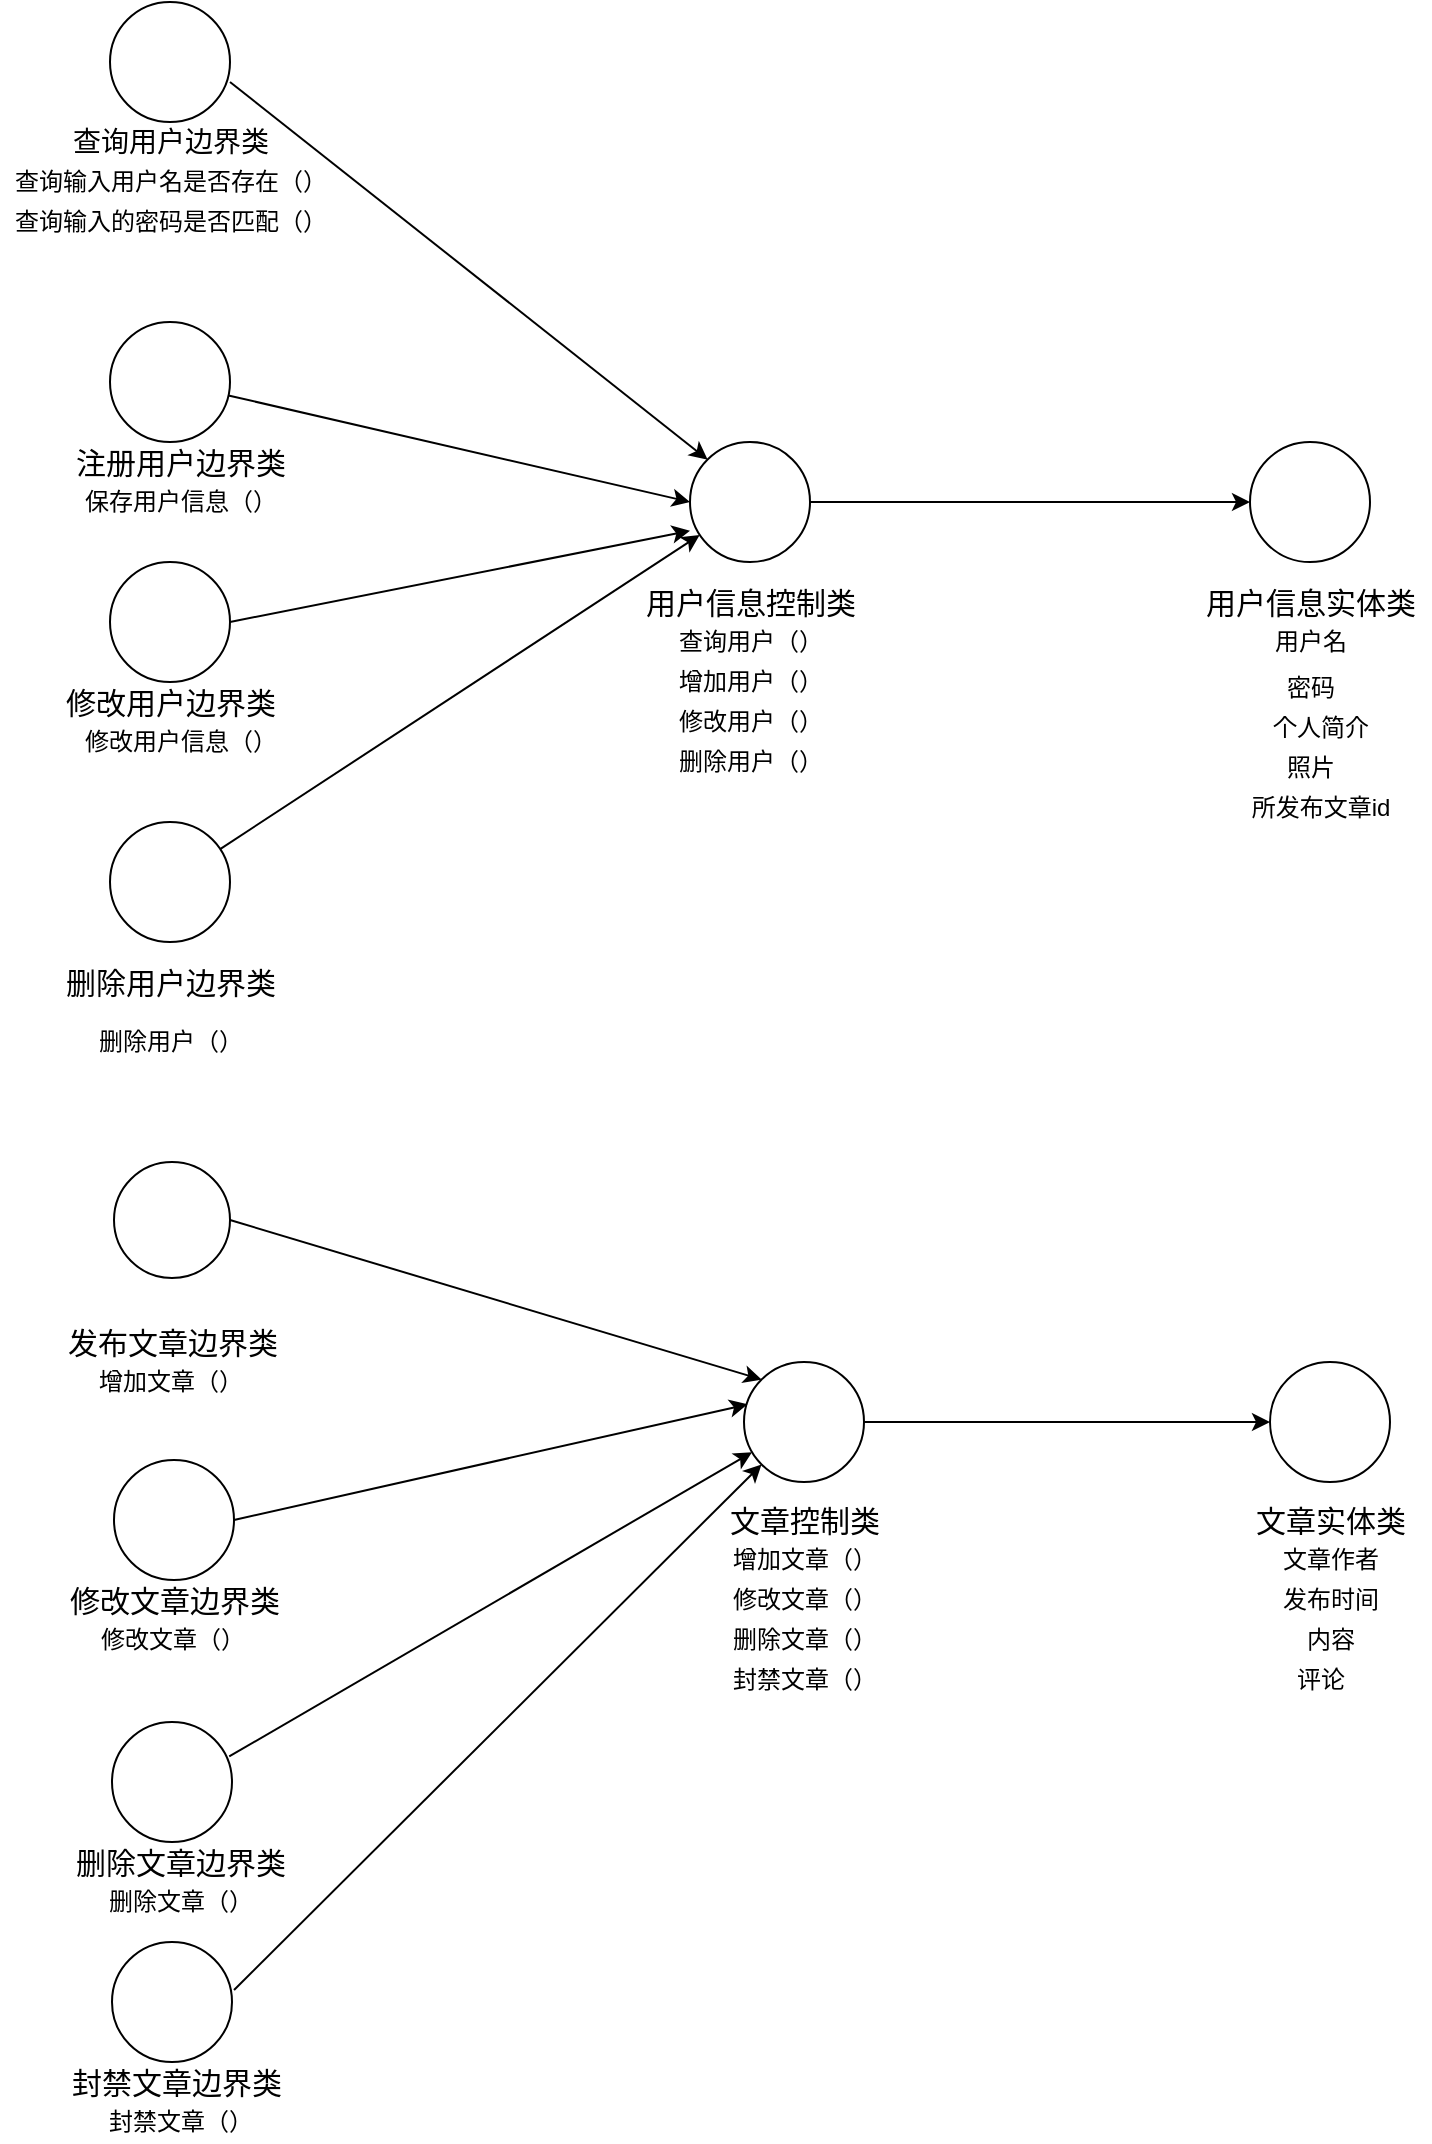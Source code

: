<mxfile version="13.3.0" type="device"><diagram id="OKmNMvJGrBS_9cJN8Mjy" name="第 1 页"><mxGraphModel dx="2692" dy="531" grid="1" gridSize="10" guides="1" tooltips="1" connect="1" arrows="1" fold="1" page="1" pageScale="1" pageWidth="827" pageHeight="1169" math="0" shadow="0"><root><mxCell id="0"/><mxCell id="1" parent="0"/><mxCell id="CRitv3yu_33axC8i9MLr-1" value="" style="ellipse;whiteSpace=wrap;html=1;aspect=fixed;" vertex="1" parent="1"><mxGeometry x="-810" y="50" width="60" height="60" as="geometry"/></mxCell><mxCell id="CRitv3yu_33axC8i9MLr-2" value="&lt;font style=&quot;font-size: 14px&quot;&gt;查询用户边界类&lt;/font&gt;" style="text;html=1;align=center;verticalAlign=middle;resizable=0;points=[];autosize=1;" vertex="1" parent="1"><mxGeometry x="-835" y="110" width="110" height="20" as="geometry"/></mxCell><mxCell id="CRitv3yu_33axC8i9MLr-4" value="查询输入用户名是否存在（）" style="text;html=1;align=center;verticalAlign=middle;resizable=0;points=[];autosize=1;" vertex="1" parent="1"><mxGeometry x="-865" y="130" width="170" height="20" as="geometry"/></mxCell><mxCell id="CRitv3yu_33axC8i9MLr-6" value="查询输入的密码是否匹配（）" style="text;html=1;align=center;verticalAlign=middle;resizable=0;points=[];autosize=1;" vertex="1" parent="1"><mxGeometry x="-865" y="150" width="170" height="20" as="geometry"/></mxCell><mxCell id="CRitv3yu_33axC8i9MLr-8" value="" style="ellipse;whiteSpace=wrap;html=1;aspect=fixed;" vertex="1" parent="1"><mxGeometry x="-810" y="210" width="60" height="60" as="geometry"/></mxCell><mxCell id="CRitv3yu_33axC8i9MLr-11" value="&lt;font style=&quot;font-size: 15px&quot;&gt;注册用户边界类&lt;/font&gt;" style="text;html=1;align=center;verticalAlign=middle;resizable=0;points=[];autosize=1;" vertex="1" parent="1"><mxGeometry x="-835" y="270" width="120" height="20" as="geometry"/></mxCell><mxCell id="CRitv3yu_33axC8i9MLr-12" value="保存用户信息（）" style="text;html=1;align=center;verticalAlign=middle;resizable=0;points=[];autosize=1;" vertex="1" parent="1"><mxGeometry x="-830" y="290" width="110" height="20" as="geometry"/></mxCell><mxCell id="CRitv3yu_33axC8i9MLr-13" value="" style="ellipse;whiteSpace=wrap;html=1;aspect=fixed;" vertex="1" parent="1"><mxGeometry x="-810" y="330" width="60" height="60" as="geometry"/></mxCell><mxCell id="CRitv3yu_33axC8i9MLr-14" value="&lt;font style=&quot;font-size: 15px&quot;&gt;修改用户边界类&lt;/font&gt;" style="text;html=1;align=center;verticalAlign=middle;resizable=0;points=[];autosize=1;" vertex="1" parent="1"><mxGeometry x="-840" y="390" width="120" height="20" as="geometry"/></mxCell><mxCell id="CRitv3yu_33axC8i9MLr-15" value="修改用户信息（）" style="text;html=1;align=center;verticalAlign=middle;resizable=0;points=[];autosize=1;" vertex="1" parent="1"><mxGeometry x="-830" y="410" width="110" height="20" as="geometry"/></mxCell><mxCell id="CRitv3yu_33axC8i9MLr-16" value="" style="ellipse;whiteSpace=wrap;html=1;aspect=fixed;" vertex="1" parent="1"><mxGeometry x="-810" y="460" width="60" height="60" as="geometry"/></mxCell><mxCell id="CRitv3yu_33axC8i9MLr-17" value="&lt;font style=&quot;font-size: 15px&quot;&gt;删除用户边界类&lt;/font&gt;" style="text;html=1;align=center;verticalAlign=middle;resizable=0;points=[];autosize=1;" vertex="1" parent="1"><mxGeometry x="-840" y="530" width="120" height="20" as="geometry"/></mxCell><mxCell id="CRitv3yu_33axC8i9MLr-18" value="删除用户（）" style="text;html=1;align=center;verticalAlign=middle;resizable=0;points=[];autosize=1;" vertex="1" parent="1"><mxGeometry x="-825" y="560" width="90" height="20" as="geometry"/></mxCell><mxCell id="CRitv3yu_33axC8i9MLr-20" value="" style="ellipse;whiteSpace=wrap;html=1;aspect=fixed;" vertex="1" parent="1"><mxGeometry x="-520" y="270" width="60" height="60" as="geometry"/></mxCell><mxCell id="CRitv3yu_33axC8i9MLr-21" value="" style="ellipse;whiteSpace=wrap;html=1;aspect=fixed;" vertex="1" parent="1"><mxGeometry x="-240" y="270" width="60" height="60" as="geometry"/></mxCell><mxCell id="CRitv3yu_33axC8i9MLr-22" value="&lt;font style=&quot;font-size: 15px&quot;&gt;用户信息控制类&lt;/font&gt;" style="text;html=1;align=center;verticalAlign=middle;resizable=0;points=[];autosize=1;" vertex="1" parent="1"><mxGeometry x="-550" y="340" width="120" height="20" as="geometry"/></mxCell><mxCell id="CRitv3yu_33axC8i9MLr-23" value="&lt;font style=&quot;font-size: 15px&quot;&gt;用户信息实体类&lt;/font&gt;" style="text;html=1;align=center;verticalAlign=middle;resizable=0;points=[];autosize=1;" vertex="1" parent="1"><mxGeometry x="-270" y="340" width="120" height="20" as="geometry"/></mxCell><mxCell id="CRitv3yu_33axC8i9MLr-25" value="查询用户（）" style="text;html=1;align=center;verticalAlign=middle;resizable=0;points=[];autosize=1;" vertex="1" parent="1"><mxGeometry x="-535" y="360" width="90" height="20" as="geometry"/></mxCell><mxCell id="CRitv3yu_33axC8i9MLr-26" value="增加用户（）" style="text;html=1;align=center;verticalAlign=middle;resizable=0;points=[];autosize=1;" vertex="1" parent="1"><mxGeometry x="-535" y="380" width="90" height="20" as="geometry"/></mxCell><mxCell id="CRitv3yu_33axC8i9MLr-27" value="修改用户（）" style="text;html=1;align=center;verticalAlign=middle;resizable=0;points=[];autosize=1;" vertex="1" parent="1"><mxGeometry x="-535" y="400" width="90" height="20" as="geometry"/></mxCell><mxCell id="CRitv3yu_33axC8i9MLr-28" value="删除用户（）" style="text;html=1;align=center;verticalAlign=middle;resizable=0;points=[];autosize=1;" vertex="1" parent="1"><mxGeometry x="-535" y="420" width="90" height="20" as="geometry"/></mxCell><mxCell id="CRitv3yu_33axC8i9MLr-29" value="用户名" style="text;html=1;align=center;verticalAlign=middle;resizable=0;points=[];autosize=1;" vertex="1" parent="1"><mxGeometry x="-235" y="360" width="50" height="20" as="geometry"/></mxCell><mxCell id="CRitv3yu_33axC8i9MLr-30" value="密码" style="text;html=1;align=center;verticalAlign=middle;resizable=0;points=[];autosize=1;" vertex="1" parent="1"><mxGeometry x="-230" y="383" width="40" height="20" as="geometry"/></mxCell><mxCell id="CRitv3yu_33axC8i9MLr-33" value="个人简介" style="text;html=1;align=center;verticalAlign=middle;resizable=0;points=[];autosize=1;" vertex="1" parent="1"><mxGeometry x="-235" y="403" width="60" height="20" as="geometry"/></mxCell><mxCell id="CRitv3yu_33axC8i9MLr-34" value="照片" style="text;html=1;align=center;verticalAlign=middle;resizable=0;points=[];autosize=1;" vertex="1" parent="1"><mxGeometry x="-230" y="423" width="40" height="20" as="geometry"/></mxCell><mxCell id="CRitv3yu_33axC8i9MLr-35" value="所发布文章id" style="text;html=1;align=center;verticalAlign=middle;resizable=0;points=[];autosize=1;" vertex="1" parent="1"><mxGeometry x="-250" y="443" width="90" height="20" as="geometry"/></mxCell><mxCell id="CRitv3yu_33axC8i9MLr-36" value="" style="endArrow=classic;html=1;exitX=1;exitY=0.667;exitDx=0;exitDy=0;exitPerimeter=0;entryX=0;entryY=0;entryDx=0;entryDy=0;" edge="1" parent="1" source="CRitv3yu_33axC8i9MLr-1" target="CRitv3yu_33axC8i9MLr-20"><mxGeometry width="50" height="50" relative="1" as="geometry"><mxPoint x="-470" y="370" as="sourcePoint"/><mxPoint x="-420" y="320" as="targetPoint"/></mxGeometry></mxCell><mxCell id="CRitv3yu_33axC8i9MLr-37" value="" style="endArrow=classic;html=1;entryX=0;entryY=0.5;entryDx=0;entryDy=0;" edge="1" parent="1" source="CRitv3yu_33axC8i9MLr-8" target="CRitv3yu_33axC8i9MLr-20"><mxGeometry width="50" height="50" relative="1" as="geometry"><mxPoint x="-470" y="370" as="sourcePoint"/><mxPoint x="-420" y="320" as="targetPoint"/></mxGeometry></mxCell><mxCell id="CRitv3yu_33axC8i9MLr-39" value="" style="endArrow=classic;html=1;exitX=1;exitY=0.5;exitDx=0;exitDy=0;entryX=0;entryY=0.74;entryDx=0;entryDy=0;entryPerimeter=0;" edge="1" parent="1" source="CRitv3yu_33axC8i9MLr-13" target="CRitv3yu_33axC8i9MLr-20"><mxGeometry width="50" height="50" relative="1" as="geometry"><mxPoint x="-470" y="370" as="sourcePoint"/><mxPoint x="-420" y="320" as="targetPoint"/></mxGeometry></mxCell><mxCell id="CRitv3yu_33axC8i9MLr-40" value="" style="endArrow=classic;html=1;" edge="1" parent="1" source="CRitv3yu_33axC8i9MLr-16" target="CRitv3yu_33axC8i9MLr-20"><mxGeometry width="50" height="50" relative="1" as="geometry"><mxPoint x="-470" y="370" as="sourcePoint"/><mxPoint x="-420" y="320" as="targetPoint"/></mxGeometry></mxCell><mxCell id="CRitv3yu_33axC8i9MLr-41" value="" style="endArrow=classic;html=1;entryX=0;entryY=0.5;entryDx=0;entryDy=0;" edge="1" parent="1" source="CRitv3yu_33axC8i9MLr-20" target="CRitv3yu_33axC8i9MLr-21"><mxGeometry width="50" height="50" relative="1" as="geometry"><mxPoint x="-470" y="370" as="sourcePoint"/><mxPoint x="-420" y="320" as="targetPoint"/></mxGeometry></mxCell><mxCell id="CRitv3yu_33axC8i9MLr-42" value="&lt;font style=&quot;font-size: 15px&quot;&gt;发布文章边界类&lt;/font&gt;" style="text;html=1;align=center;verticalAlign=middle;resizable=0;points=[];autosize=1;" vertex="1" parent="1"><mxGeometry x="-839" y="710" width="120" height="20" as="geometry"/></mxCell><mxCell id="CRitv3yu_33axC8i9MLr-43" value="" style="ellipse;whiteSpace=wrap;html=1;aspect=fixed;" vertex="1" parent="1"><mxGeometry x="-808" y="630" width="58" height="58" as="geometry"/></mxCell><mxCell id="CRitv3yu_33axC8i9MLr-44" value="增加文章（）" style="text;html=1;align=center;verticalAlign=middle;resizable=0;points=[];autosize=1;" vertex="1" parent="1"><mxGeometry x="-825" y="730" width="90" height="20" as="geometry"/></mxCell><mxCell id="CRitv3yu_33axC8i9MLr-45" value="&lt;font style=&quot;font-size: 15px&quot;&gt;修改文章边界类&lt;/font&gt;" style="text;html=1;align=center;verticalAlign=middle;resizable=0;points=[];autosize=1;" vertex="1" parent="1"><mxGeometry x="-838" y="839" width="120" height="20" as="geometry"/></mxCell><mxCell id="CRitv3yu_33axC8i9MLr-46" value="" style="ellipse;whiteSpace=wrap;html=1;aspect=fixed;" vertex="1" parent="1"><mxGeometry x="-808" y="779" width="60" height="60" as="geometry"/></mxCell><mxCell id="CRitv3yu_33axC8i9MLr-47" value="修改文章（）" style="text;html=1;align=center;verticalAlign=middle;resizable=0;points=[];autosize=1;" vertex="1" parent="1"><mxGeometry x="-824" y="859" width="90" height="20" as="geometry"/></mxCell><mxCell id="CRitv3yu_33axC8i9MLr-48" value="" style="ellipse;whiteSpace=wrap;html=1;aspect=fixed;" vertex="1" parent="1"><mxGeometry x="-809" y="910" width="60" height="60" as="geometry"/></mxCell><mxCell id="CRitv3yu_33axC8i9MLr-49" value="&lt;font style=&quot;font-size: 15px&quot;&gt;删除文章边界类&lt;/font&gt;" style="text;html=1;align=center;verticalAlign=middle;resizable=0;points=[];autosize=1;" vertex="1" parent="1"><mxGeometry x="-835" y="970" width="120" height="20" as="geometry"/></mxCell><mxCell id="CRitv3yu_33axC8i9MLr-50" value="删除文章（）" style="text;html=1;align=center;verticalAlign=middle;resizable=0;points=[];autosize=1;" vertex="1" parent="1"><mxGeometry x="-820" y="990" width="90" height="20" as="geometry"/></mxCell><mxCell id="CRitv3yu_33axC8i9MLr-51" value="&lt;font style=&quot;font-size: 15px&quot;&gt;封禁文章边界类&lt;/font&gt;" style="text;html=1;align=center;verticalAlign=middle;resizable=0;points=[];autosize=1;" vertex="1" parent="1"><mxGeometry x="-837" y="1080" width="120" height="20" as="geometry"/></mxCell><mxCell id="CRitv3yu_33axC8i9MLr-53" value="" style="ellipse;whiteSpace=wrap;html=1;aspect=fixed;" vertex="1" parent="1"><mxGeometry x="-809" y="1020" width="60" height="60" as="geometry"/></mxCell><mxCell id="CRitv3yu_33axC8i9MLr-54" value="封禁文章（）" style="text;html=1;align=center;verticalAlign=middle;resizable=0;points=[];autosize=1;" vertex="1" parent="1"><mxGeometry x="-820" y="1100" width="90" height="20" as="geometry"/></mxCell><mxCell id="CRitv3yu_33axC8i9MLr-57" value="" style="edgeStyle=orthogonalEdgeStyle;rounded=0;orthogonalLoop=1;jettySize=auto;html=1;" edge="1" parent="1" source="CRitv3yu_33axC8i9MLr-55" target="CRitv3yu_33axC8i9MLr-56"><mxGeometry relative="1" as="geometry"/></mxCell><mxCell id="CRitv3yu_33axC8i9MLr-55" value="" style="ellipse;whiteSpace=wrap;html=1;aspect=fixed;" vertex="1" parent="1"><mxGeometry x="-493" y="730" width="60" height="60" as="geometry"/></mxCell><mxCell id="CRitv3yu_33axC8i9MLr-56" value="" style="ellipse;whiteSpace=wrap;html=1;aspect=fixed;" vertex="1" parent="1"><mxGeometry x="-230" y="730" width="60" height="60" as="geometry"/></mxCell><mxCell id="CRitv3yu_33axC8i9MLr-58" value="&lt;font style=&quot;font-size: 15px&quot;&gt;文章控制类&lt;/font&gt;" style="text;html=1;align=center;verticalAlign=middle;resizable=0;points=[];autosize=1;" vertex="1" parent="1"><mxGeometry x="-508" y="799" width="90" height="20" as="geometry"/></mxCell><mxCell id="CRitv3yu_33axC8i9MLr-59" value="&lt;span style=&quot;color: rgba(0 , 0 , 0 , 0) ; font-family: monospace ; font-size: 0px&quot;&gt;%3CmxGraphModel%3E%3Croot%3E%3CmxCell%20id%3D%220%22%2F%3E%3CmxCell%20id%3D%221%22%20parent%3D%220%22%2F%3E%3CmxCell%20id%3D%222%22%20value%3D%22%E5%A2%9E%E5%8A%A0%E6%96%87%E7%AB%A0%EF%BC%88%EF%BC%89%22%20style%3D%22text%3Bhtml%3D1%3Balign%3Dcenter%3BverticalAlign%3Dmiddle%3Bresizable%3D0%3Bpoints%3D%5B%5D%3Bautosize%3D1%3B%22%20vertex%3D%221%22%20parent%3D%221%22%3E%3CmxGeometry%20x%3D%22-825%22%20y%3D%22730%22%20width%3D%2290%22%20height%3D%2220%22%20as%3D%22geometry%22%2F%3E%3C%2FmxCell%3E%3C%2Froot%3E%3C%2FmxGraphModel%3E&lt;/span&gt;" style="text;html=1;align=center;verticalAlign=middle;resizable=0;points=[];autosize=1;" vertex="1" parent="1"><mxGeometry x="-481" y="848" width="20" height="20" as="geometry"/></mxCell><mxCell id="CRitv3yu_33axC8i9MLr-60" value="增加文章（）" style="text;html=1;align=center;verticalAlign=middle;resizable=0;points=[];autosize=1;" vertex="1" parent="1"><mxGeometry x="-508" y="819" width="90" height="20" as="geometry"/></mxCell><mxCell id="CRitv3yu_33axC8i9MLr-61" value="修改文章（）" style="text;html=1;align=center;verticalAlign=middle;resizable=0;points=[];autosize=1;" vertex="1" parent="1"><mxGeometry x="-508" y="839" width="90" height="20" as="geometry"/></mxCell><mxCell id="CRitv3yu_33axC8i9MLr-63" value="删除文章（）" style="text;html=1;align=center;verticalAlign=middle;resizable=0;points=[];autosize=1;" vertex="1" parent="1"><mxGeometry x="-508" y="859" width="90" height="20" as="geometry"/></mxCell><mxCell id="CRitv3yu_33axC8i9MLr-64" value="封禁文章（）" style="text;html=1;align=center;verticalAlign=middle;resizable=0;points=[];autosize=1;" vertex="1" parent="1"><mxGeometry x="-508" y="879" width="90" height="20" as="geometry"/></mxCell><mxCell id="CRitv3yu_33axC8i9MLr-65" value="&lt;font style=&quot;font-size: 15px&quot;&gt;文章实体类&lt;/font&gt;" style="text;html=1;align=center;verticalAlign=middle;resizable=0;points=[];autosize=1;" vertex="1" parent="1"><mxGeometry x="-245" y="799" width="90" height="20" as="geometry"/></mxCell><mxCell id="CRitv3yu_33axC8i9MLr-66" value="文章作者" style="text;html=1;align=center;verticalAlign=middle;resizable=0;points=[];autosize=1;" vertex="1" parent="1"><mxGeometry x="-230" y="819" width="60" height="20" as="geometry"/></mxCell><mxCell id="CRitv3yu_33axC8i9MLr-67" value="发布时间" style="text;html=1;align=center;verticalAlign=middle;resizable=0;points=[];autosize=1;" vertex="1" parent="1"><mxGeometry x="-230" y="839" width="60" height="20" as="geometry"/></mxCell><mxCell id="CRitv3yu_33axC8i9MLr-68" value="内容" style="text;html=1;align=center;verticalAlign=middle;resizable=0;points=[];autosize=1;" vertex="1" parent="1"><mxGeometry x="-220" y="859" width="40" height="20" as="geometry"/></mxCell><mxCell id="CRitv3yu_33axC8i9MLr-69" value="评论" style="text;html=1;align=center;verticalAlign=middle;resizable=0;points=[];autosize=1;" vertex="1" parent="1"><mxGeometry x="-225" y="879" width="40" height="20" as="geometry"/></mxCell><mxCell id="CRitv3yu_33axC8i9MLr-70" value="" style="endArrow=classic;html=1;exitX=1;exitY=0.5;exitDx=0;exitDy=0;entryX=0;entryY=0;entryDx=0;entryDy=0;" edge="1" parent="1" source="CRitv3yu_33axC8i9MLr-43" target="CRitv3yu_33axC8i9MLr-55"><mxGeometry width="50" height="50" relative="1" as="geometry"><mxPoint x="-580" y="770" as="sourcePoint"/><mxPoint x="-530" y="720" as="targetPoint"/></mxGeometry></mxCell><mxCell id="CRitv3yu_33axC8i9MLr-71" value="" style="endArrow=classic;html=1;exitX=1;exitY=0.5;exitDx=0;exitDy=0;entryX=0.03;entryY=0.353;entryDx=0;entryDy=0;entryPerimeter=0;" edge="1" parent="1" source="CRitv3yu_33axC8i9MLr-46" target="CRitv3yu_33axC8i9MLr-55"><mxGeometry width="50" height="50" relative="1" as="geometry"><mxPoint x="-580" y="770" as="sourcePoint"/><mxPoint x="-530" y="720" as="targetPoint"/></mxGeometry></mxCell><mxCell id="CRitv3yu_33axC8i9MLr-72" value="" style="endArrow=classic;html=1;exitX=0.977;exitY=0.287;exitDx=0;exitDy=0;exitPerimeter=0;" edge="1" parent="1" source="CRitv3yu_33axC8i9MLr-48" target="CRitv3yu_33axC8i9MLr-55"><mxGeometry width="50" height="50" relative="1" as="geometry"><mxPoint x="-580" y="770" as="sourcePoint"/><mxPoint x="-500" y="780" as="targetPoint"/></mxGeometry></mxCell><mxCell id="CRitv3yu_33axC8i9MLr-73" value="" style="endArrow=classic;html=1;exitX=1.017;exitY=0.4;exitDx=0;exitDy=0;exitPerimeter=0;entryX=0;entryY=1;entryDx=0;entryDy=0;" edge="1" parent="1" source="CRitv3yu_33axC8i9MLr-53" target="CRitv3yu_33axC8i9MLr-55"><mxGeometry width="50" height="50" relative="1" as="geometry"><mxPoint x="-580" y="970" as="sourcePoint"/><mxPoint x="-530" y="920" as="targetPoint"/></mxGeometry></mxCell></root></mxGraphModel></diagram></mxfile>